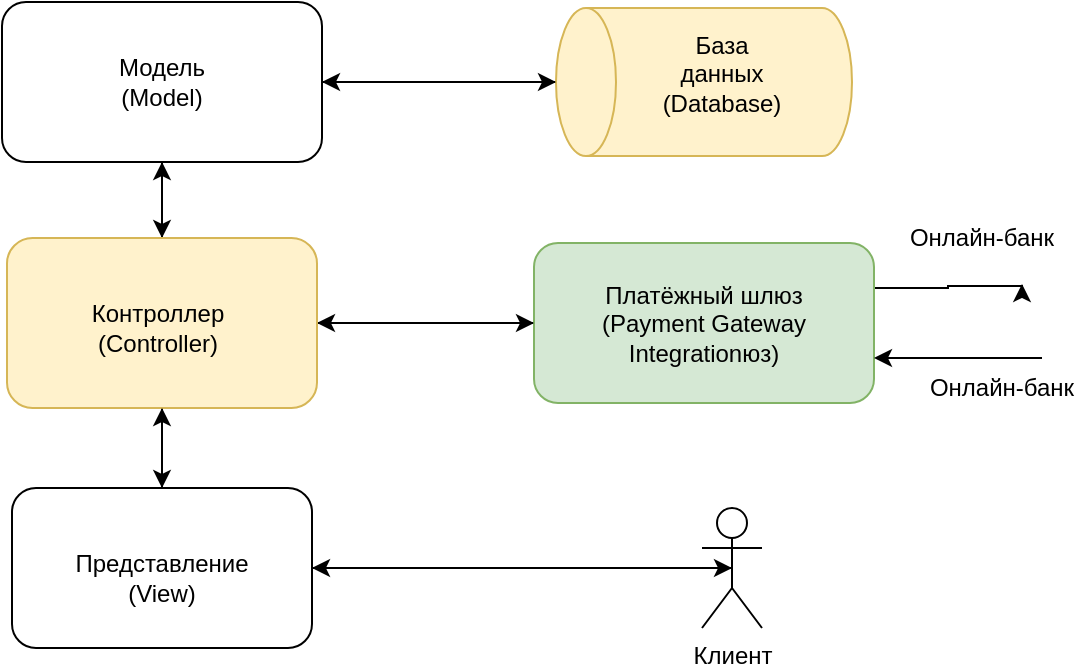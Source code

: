 <mxfile version="24.7.17">
  <diagram name="Страница — 1" id="6CsUsFIQKSWP15atahR_">
    <mxGraphModel dx="1050" dy="574" grid="1" gridSize="10" guides="1" tooltips="1" connect="1" arrows="1" fold="1" page="1" pageScale="1" pageWidth="827" pageHeight="1169" math="0" shadow="0">
      <root>
        <mxCell id="0" />
        <mxCell id="1" parent="0" />
        <mxCell id="__8A9UzaTZL1r763FDtf-20" style="edgeStyle=orthogonalEdgeStyle;rounded=0;orthogonalLoop=1;jettySize=auto;html=1;exitX=0.5;exitY=0;exitDx=0;exitDy=0;exitPerimeter=0;entryX=1;entryY=0.5;entryDx=0;entryDy=0;" edge="1" parent="1" source="__8A9UzaTZL1r763FDtf-1" target="__8A9UzaTZL1r763FDtf-6">
          <mxGeometry relative="1" as="geometry" />
        </mxCell>
        <mxCell id="__8A9UzaTZL1r763FDtf-1" value="" style="shape=cylinder3;whiteSpace=wrap;html=1;boundedLbl=1;backgroundOutline=1;size=15;rotation=-90;fillColor=#fff2cc;strokeColor=#d6b656;" vertex="1" parent="1">
          <mxGeometry x="414" y="23" width="74" height="148" as="geometry" />
        </mxCell>
        <mxCell id="__8A9UzaTZL1r763FDtf-27" style="edgeStyle=orthogonalEdgeStyle;rounded=0;orthogonalLoop=1;jettySize=auto;html=1;exitX=0;exitY=0.5;exitDx=0;exitDy=0;entryX=1;entryY=0.5;entryDx=0;entryDy=0;" edge="1" parent="1" source="__8A9UzaTZL1r763FDtf-5" target="__8A9UzaTZL1r763FDtf-7">
          <mxGeometry relative="1" as="geometry" />
        </mxCell>
        <mxCell id="__8A9UzaTZL1r763FDtf-30" style="edgeStyle=orthogonalEdgeStyle;rounded=0;orthogonalLoop=1;jettySize=auto;html=1;exitX=1;exitY=0.25;exitDx=0;exitDy=0;" edge="1" parent="1" source="__8A9UzaTZL1r763FDtf-5">
          <mxGeometry relative="1" as="geometry">
            <mxPoint x="610" y="198" as="targetPoint" />
            <Array as="points">
              <mxPoint x="536" y="200" />
              <mxPoint x="573" y="200" />
              <mxPoint x="573" y="199" />
            </Array>
          </mxGeometry>
        </mxCell>
        <mxCell id="__8A9UzaTZL1r763FDtf-5" value="" style="rounded=1;whiteSpace=wrap;html=1;fillColor=#d5e8d4;strokeColor=#82b366;" vertex="1" parent="1">
          <mxGeometry x="366" y="177.5" width="170" height="80" as="geometry" />
        </mxCell>
        <mxCell id="__8A9UzaTZL1r763FDtf-22" style="edgeStyle=orthogonalEdgeStyle;rounded=0;orthogonalLoop=1;jettySize=auto;html=1;exitX=0.5;exitY=1;exitDx=0;exitDy=0;entryX=0.5;entryY=0;entryDx=0;entryDy=0;" edge="1" parent="1" source="__8A9UzaTZL1r763FDtf-6" target="__8A9UzaTZL1r763FDtf-7">
          <mxGeometry relative="1" as="geometry" />
        </mxCell>
        <mxCell id="__8A9UzaTZL1r763FDtf-6" value="" style="rounded=1;whiteSpace=wrap;html=1;" vertex="1" parent="1">
          <mxGeometry x="100" y="57" width="160" height="80" as="geometry" />
        </mxCell>
        <mxCell id="__8A9UzaTZL1r763FDtf-23" style="edgeStyle=orthogonalEdgeStyle;rounded=0;orthogonalLoop=1;jettySize=auto;html=1;exitX=0.5;exitY=0;exitDx=0;exitDy=0;entryX=0.5;entryY=1;entryDx=0;entryDy=0;" edge="1" parent="1" source="__8A9UzaTZL1r763FDtf-7" target="__8A9UzaTZL1r763FDtf-6">
          <mxGeometry relative="1" as="geometry" />
        </mxCell>
        <mxCell id="__8A9UzaTZL1r763FDtf-25" style="edgeStyle=orthogonalEdgeStyle;rounded=0;orthogonalLoop=1;jettySize=auto;html=1;exitX=0.5;exitY=1;exitDx=0;exitDy=0;entryX=0.5;entryY=0;entryDx=0;entryDy=0;" edge="1" parent="1" source="__8A9UzaTZL1r763FDtf-7" target="__8A9UzaTZL1r763FDtf-8">
          <mxGeometry relative="1" as="geometry" />
        </mxCell>
        <mxCell id="__8A9UzaTZL1r763FDtf-26" style="edgeStyle=orthogonalEdgeStyle;rounded=0;orthogonalLoop=1;jettySize=auto;html=1;exitX=1;exitY=0.5;exitDx=0;exitDy=0;entryX=0;entryY=0.5;entryDx=0;entryDy=0;" edge="1" parent="1" source="__8A9UzaTZL1r763FDtf-7" target="__8A9UzaTZL1r763FDtf-5">
          <mxGeometry relative="1" as="geometry" />
        </mxCell>
        <mxCell id="__8A9UzaTZL1r763FDtf-7" value="" style="rounded=1;whiteSpace=wrap;html=1;fillColor=#fff2cc;strokeColor=#d6b656;" vertex="1" parent="1">
          <mxGeometry x="102.5" y="175" width="155" height="85" as="geometry" />
        </mxCell>
        <mxCell id="__8A9UzaTZL1r763FDtf-24" style="edgeStyle=orthogonalEdgeStyle;rounded=0;orthogonalLoop=1;jettySize=auto;html=1;exitX=0.5;exitY=0;exitDx=0;exitDy=0;entryX=0.5;entryY=1;entryDx=0;entryDy=0;" edge="1" parent="1" source="__8A9UzaTZL1r763FDtf-8" target="__8A9UzaTZL1r763FDtf-7">
          <mxGeometry relative="1" as="geometry" />
        </mxCell>
        <mxCell id="__8A9UzaTZL1r763FDtf-8" value="" style="rounded=1;whiteSpace=wrap;html=1;" vertex="1" parent="1">
          <mxGeometry x="105" y="300" width="150" height="80" as="geometry" />
        </mxCell>
        <mxCell id="__8A9UzaTZL1r763FDtf-9" value="Клиент" style="shape=umlActor;verticalLabelPosition=bottom;verticalAlign=top;html=1;outlineConnect=0;align=center;fontStyle=0" vertex="1" parent="1">
          <mxGeometry x="450" y="310" width="30" height="60" as="geometry" />
        </mxCell>
        <mxCell id="__8A9UzaTZL1r763FDtf-12" value="Модель (Model)" style="text;html=1;align=center;verticalAlign=middle;whiteSpace=wrap;rounded=0;" vertex="1" parent="1">
          <mxGeometry x="150" y="82" width="60" height="30" as="geometry" />
        </mxCell>
        <mxCell id="__8A9UzaTZL1r763FDtf-13" value="Контроллер (Controller)" style="text;html=1;align=center;verticalAlign=middle;whiteSpace=wrap;rounded=0;" vertex="1" parent="1">
          <mxGeometry x="147.5" y="205" width="60" height="30" as="geometry" />
        </mxCell>
        <mxCell id="__8A9UzaTZL1r763FDtf-14" value="Представление (View)" style="text;html=1;align=center;verticalAlign=middle;whiteSpace=wrap;rounded=0;" vertex="1" parent="1">
          <mxGeometry x="150" y="330" width="60" height="30" as="geometry" />
        </mxCell>
        <mxCell id="__8A9UzaTZL1r763FDtf-15" value="База данных (Database)" style="text;html=1;align=center;verticalAlign=middle;whiteSpace=wrap;rounded=0;" vertex="1" parent="1">
          <mxGeometry x="430" y="78" width="60" height="30" as="geometry" />
        </mxCell>
        <mxCell id="__8A9UzaTZL1r763FDtf-16" value="Платёжный шлюз (Payment Gateway Integrationюз)" style="text;html=1;align=center;verticalAlign=middle;whiteSpace=wrap;rounded=0;" vertex="1" parent="1">
          <mxGeometry x="391" y="202.5" width="120" height="30" as="geometry" />
        </mxCell>
        <mxCell id="__8A9UzaTZL1r763FDtf-21" style="edgeStyle=orthogonalEdgeStyle;rounded=0;orthogonalLoop=1;jettySize=auto;html=1;exitX=1;exitY=0.5;exitDx=0;exitDy=0;entryX=0.5;entryY=0;entryDx=0;entryDy=0;entryPerimeter=0;" edge="1" parent="1" source="__8A9UzaTZL1r763FDtf-6" target="__8A9UzaTZL1r763FDtf-1">
          <mxGeometry relative="1" as="geometry" />
        </mxCell>
        <mxCell id="__8A9UzaTZL1r763FDtf-28" style="edgeStyle=orthogonalEdgeStyle;rounded=0;orthogonalLoop=1;jettySize=auto;html=1;exitX=0.5;exitY=0.5;exitDx=0;exitDy=0;exitPerimeter=0;entryX=1;entryY=0.5;entryDx=0;entryDy=0;" edge="1" parent="1" source="__8A9UzaTZL1r763FDtf-9" target="__8A9UzaTZL1r763FDtf-8">
          <mxGeometry relative="1" as="geometry" />
        </mxCell>
        <mxCell id="__8A9UzaTZL1r763FDtf-29" style="edgeStyle=orthogonalEdgeStyle;rounded=0;orthogonalLoop=1;jettySize=auto;html=1;exitX=1;exitY=0.5;exitDx=0;exitDy=0;entryX=0.5;entryY=0.5;entryDx=0;entryDy=0;entryPerimeter=0;" edge="1" parent="1" source="__8A9UzaTZL1r763FDtf-8" target="__8A9UzaTZL1r763FDtf-9">
          <mxGeometry relative="1" as="geometry" />
        </mxCell>
        <mxCell id="__8A9UzaTZL1r763FDtf-31" value="" style="endArrow=classic;html=1;rounded=0;" edge="1" parent="1">
          <mxGeometry width="50" height="50" relative="1" as="geometry">
            <mxPoint x="620" y="235" as="sourcePoint" />
            <mxPoint x="536" y="235" as="targetPoint" />
            <Array as="points">
              <mxPoint x="606" y="235" />
            </Array>
          </mxGeometry>
        </mxCell>
        <mxCell id="__8A9UzaTZL1r763FDtf-32" value="Онлайн-банк" style="text;html=1;align=center;verticalAlign=middle;whiteSpace=wrap;rounded=0;" vertex="1" parent="1">
          <mxGeometry x="550" y="160" width="80" height="30" as="geometry" />
        </mxCell>
        <mxCell id="__8A9UzaTZL1r763FDtf-33" value="Онлайн-банк" style="text;html=1;align=center;verticalAlign=middle;whiteSpace=wrap;rounded=0;" vertex="1" parent="1">
          <mxGeometry x="560" y="235" width="80" height="30" as="geometry" />
        </mxCell>
      </root>
    </mxGraphModel>
  </diagram>
</mxfile>
